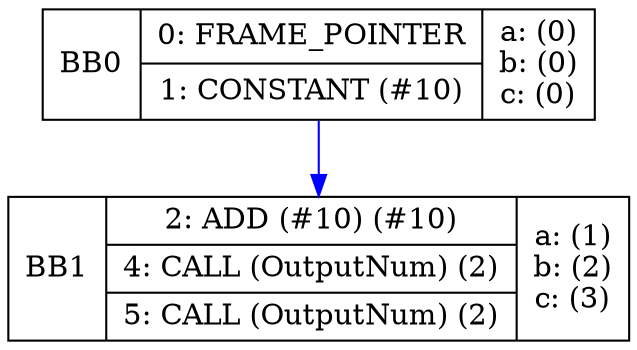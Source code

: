 digraph G {bb0[shape=record, label="<b>BB0 | {0: FRAME_POINTER|1: CONSTANT (#10)} | a: (0)\nb: (0)\nc: (0)\n"]bb1[shape=record, label="<b>BB1 | {2: ADD (#10)  (#10)|4: CALL (OutputNum) (2)|5: CALL (OutputNum) (2)} | a: (1)\nb: (2)\nc: (3)\n"]bb0:s -> bb1:n[color="blue"];}